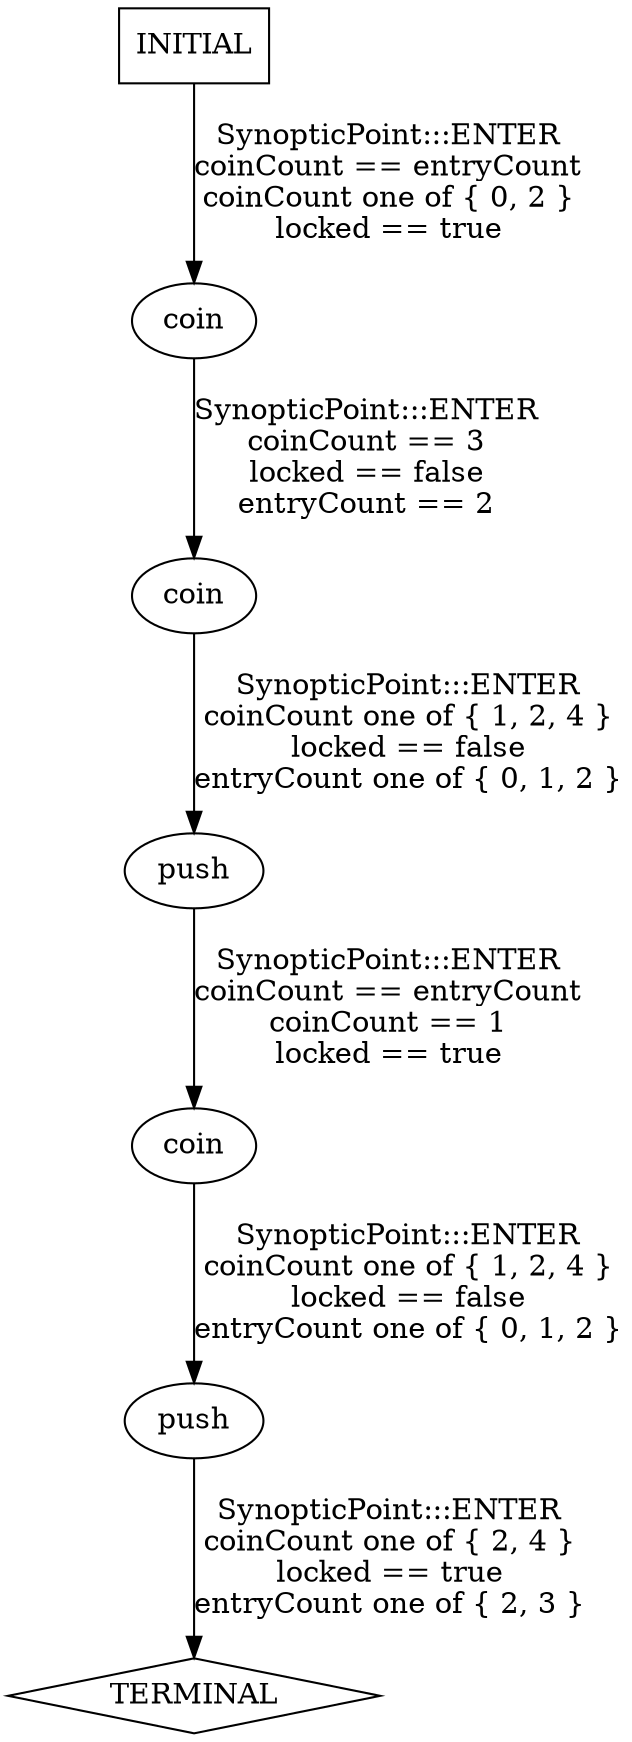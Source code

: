 digraph G {
  0 [label="coin"];
  1 [label="coin"];
  2 [label="coin"];
  3 [label="push"];
  4 [label="push"];
  5 [label="TERMINAL",shape=diamond];
  6 [label="INITIAL",shape=box];
0->1 [label="SynopticPoint:::ENTER\ncoinCount == 3\nlocked == false\nentryCount == 2\n"];
1->3 [label="SynopticPoint:::ENTER\ncoinCount one of { 1, 2, 4 }\nlocked == false\nentryCount one of { 0, 1, 2 }\n"];
2->4 [label="SynopticPoint:::ENTER\ncoinCount one of { 1, 2, 4 }\nlocked == false\nentryCount one of { 0, 1, 2 }\n"];
3->2 [label="SynopticPoint:::ENTER\ncoinCount == entryCount\ncoinCount == 1\nlocked == true\n"];
4->5 [label="SynopticPoint:::ENTER\ncoinCount one of { 2, 4 }\nlocked == true\nentryCount one of { 2, 3 }\n"];
6->0 [label="SynopticPoint:::ENTER\ncoinCount == entryCount\ncoinCount one of { 0, 2 }\nlocked == true\n"];
}
